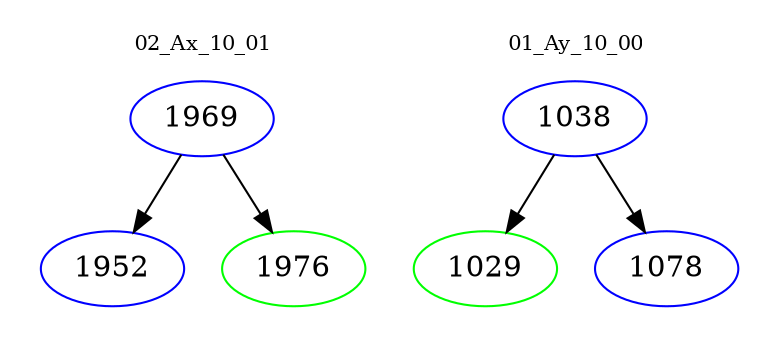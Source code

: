 digraph{
subgraph cluster_0 {
color = white
label = "02_Ax_10_01";
fontsize=10;
T0_1969 [label="1969", color="blue"]
T0_1969 -> T0_1952 [color="black"]
T0_1952 [label="1952", color="blue"]
T0_1969 -> T0_1976 [color="black"]
T0_1976 [label="1976", color="green"]
}
subgraph cluster_1 {
color = white
label = "01_Ay_10_00";
fontsize=10;
T1_1038 [label="1038", color="blue"]
T1_1038 -> T1_1029 [color="black"]
T1_1029 [label="1029", color="green"]
T1_1038 -> T1_1078 [color="black"]
T1_1078 [label="1078", color="blue"]
}
}
